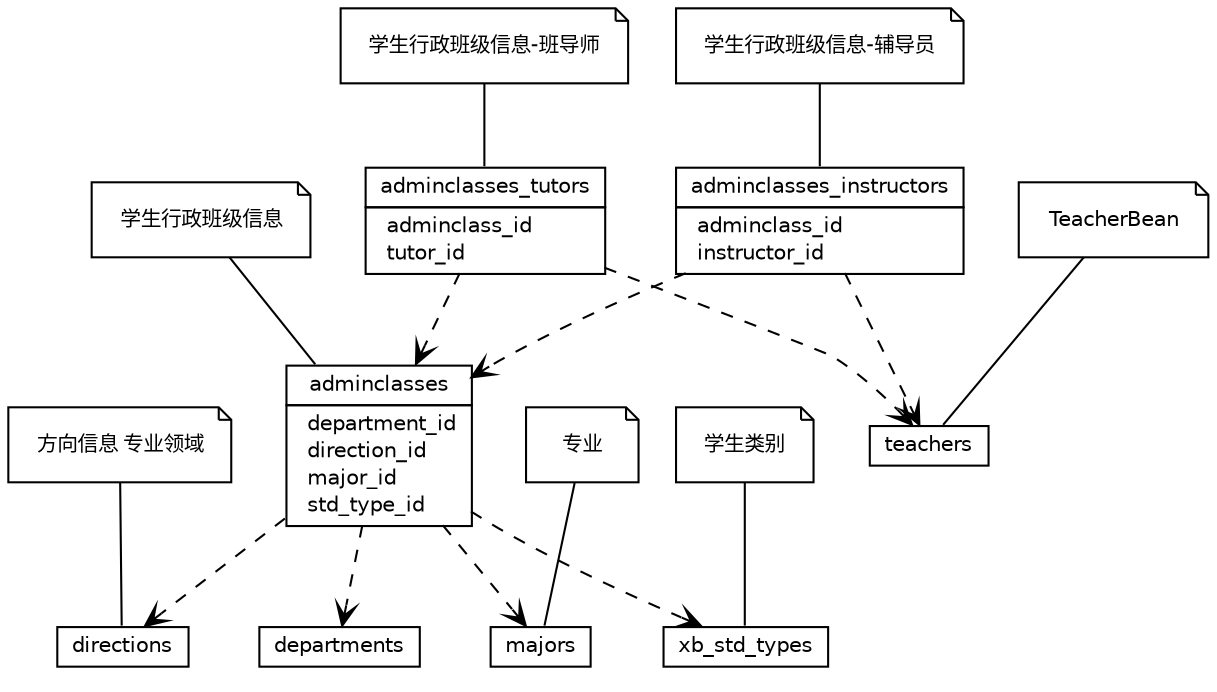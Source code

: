 #!/usr/local/bin/dot
#
# Class diagram 
# Generated by UMLGraph version R5_6-24-gf6e263 (http://www.umlgraph.org/)
#

digraph G {
	edge [fontname="Helvetica",fontsize=10,labelfontname="Helvetica",labelfontsize=10];
	node [fontname="Helvetica",fontsize=10,shape=plaintext];
	nodesep=0.25;
	ranksep=0.5;
	// adminclasses_tutors
	c1 [label=<<table title="adminclasses_tutors" border="0" cellborder="1" cellspacing="0" cellpadding="2" port="p">
		<tr><td><table border="0" cellspacing="0" cellpadding="1">
<tr><td align="center" balign="center"> adminclasses_tutors </td></tr>
		</table></td></tr>
		<tr><td><table border="0" cellspacing="0" cellpadding="1">
<tr><td align="left" balign="left">  adminclass_id </td></tr>
<tr><td align="left" balign="left">  tutor_id </td></tr>
		</table></td></tr>
		</table>>, URL="null", fontname="Helvetica", fontcolor="black", fontsize=10.0];
	// Note annotation
	n0cc1 [label=<<table title="adminclasses_tutors" border="0" cellborder="0" cellspacing="0" cellpadding="2" port="p">
		<tr><td><table border="0" cellspacing="0" cellpadding="1">
<tr><td align="left" balign="left"> 学生行政班级信息-班导师 </td></tr>
		</table></td></tr>
		</table>>, fontname="Helvetica", fontcolor="black", fontsize=10.0, shape=note];
	n0cc1 -> c1:p[arrowhead=none];
	// adminclasses_instructors
	c2 [label=<<table title="adminclasses_instructors" border="0" cellborder="1" cellspacing="0" cellpadding="2" port="p">
		<tr><td><table border="0" cellspacing="0" cellpadding="1">
<tr><td align="center" balign="center"> adminclasses_instructors </td></tr>
		</table></td></tr>
		<tr><td><table border="0" cellspacing="0" cellpadding="1">
<tr><td align="left" balign="left">  adminclass_id </td></tr>
<tr><td align="left" balign="left">  instructor_id </td></tr>
		</table></td></tr>
		</table>>, URL="null", fontname="Helvetica", fontcolor="black", fontsize=10.0];
	// Note annotation
	n0cc2 [label=<<table title="adminclasses_instructors" border="0" cellborder="0" cellspacing="0" cellpadding="2" port="p">
		<tr><td><table border="0" cellspacing="0" cellpadding="1">
<tr><td align="left" balign="left"> 学生行政班级信息-辅导员 </td></tr>
		</table></td></tr>
		</table>>, fontname="Helvetica", fontcolor="black", fontsize=10.0, shape=note];
	n0cc2 -> c2:p[arrowhead=none];
	// adminclasses
	c3 [label=<<table title="adminclasses" border="0" cellborder="1" cellspacing="0" cellpadding="2" port="p">
		<tr><td><table border="0" cellspacing="0" cellpadding="1">
<tr><td align="center" balign="center"> adminclasses </td></tr>
		</table></td></tr>
		<tr><td><table border="0" cellspacing="0" cellpadding="1">
<tr><td align="left" balign="left">  department_id </td></tr>
<tr><td align="left" balign="left">  direction_id </td></tr>
<tr><td align="left" balign="left">  major_id </td></tr>
<tr><td align="left" balign="left">  std_type_id </td></tr>
		</table></td></tr>
		</table>>, URL="null", fontname="Helvetica", fontcolor="black", fontsize=10.0];
	// Note annotation
	n0cc3 [label=<<table title="adminclasses" border="0" cellborder="0" cellspacing="0" cellpadding="2" port="p">
		<tr><td><table border="0" cellspacing="0" cellpadding="1">
<tr><td align="left" balign="left"> 学生行政班级信息 </td></tr>
		</table></td></tr>
		</table>>, fontname="Helvetica", fontcolor="black", fontsize=10.0, shape=note];
	n0cc3 -> c3:p[arrowhead=none];
	// teachers
	c4 [label=<<table title="teachers" border="0" cellborder="1" cellspacing="0" cellpadding="2" port="p">
		<tr><td><table border="0" cellspacing="0" cellpadding="1">
<tr><td align="center" balign="center"> teachers </td></tr>
		</table></td></tr>
		</table>>, URL="null", fontname="Helvetica", fontcolor="black", fontsize=10.0];
	// Note annotation
	n0cc4 [label=<<table title="teachers" border="0" cellborder="0" cellspacing="0" cellpadding="2" port="p">
		<tr><td><table border="0" cellspacing="0" cellpadding="1">
<tr><td align="left" balign="left"> TeacherBean </td></tr>
		</table></td></tr>
		</table>>, fontname="Helvetica", fontcolor="black", fontsize=10.0, shape=note];
	n0cc4 -> c4:p[arrowhead=none];
	// departments
	c5 [label=<<table title="departments" border="0" cellborder="1" cellspacing="0" cellpadding="2" port="p">
		<tr><td><table border="0" cellspacing="0" cellpadding="1">
<tr><td align="center" balign="center"> departments </td></tr>
		</table></td></tr>
		</table>>, URL="null", fontname="Helvetica", fontcolor="black", fontsize=10.0];
	// directions
	c6 [label=<<table title="directions" border="0" cellborder="1" cellspacing="0" cellpadding="2" port="p">
		<tr><td><table border="0" cellspacing="0" cellpadding="1">
<tr><td align="center" balign="center"> directions </td></tr>
		</table></td></tr>
		</table>>, URL="null", fontname="Helvetica", fontcolor="black", fontsize=10.0];
	// Note annotation
	n0cc6 [label=<<table title="directions" border="0" cellborder="0" cellspacing="0" cellpadding="2" port="p">
		<tr><td><table border="0" cellspacing="0" cellpadding="1">
<tr><td align="left" balign="left"> 方向信息 专业领域 </td></tr>
		</table></td></tr>
		</table>>, fontname="Helvetica", fontcolor="black", fontsize=10.0, shape=note];
	n0cc6 -> c6:p[arrowhead=none];
	// majors
	c7 [label=<<table title="majors" border="0" cellborder="1" cellspacing="0" cellpadding="2" port="p">
		<tr><td><table border="0" cellspacing="0" cellpadding="1">
<tr><td align="center" balign="center"> majors </td></tr>
		</table></td></tr>
		</table>>, URL="null", fontname="Helvetica", fontcolor="black", fontsize=10.0];
	// Note annotation
	n0cc7 [label=<<table title="majors" border="0" cellborder="0" cellspacing="0" cellpadding="2" port="p">
		<tr><td><table border="0" cellspacing="0" cellpadding="1">
<tr><td align="left" balign="left"> 专业 </td></tr>
		</table></td></tr>
		</table>>, fontname="Helvetica", fontcolor="black", fontsize=10.0, shape=note];
	n0cc7 -> c7:p[arrowhead=none];
	// xb_std_types
	c8 [label=<<table title="xb_std_types" border="0" cellborder="1" cellspacing="0" cellpadding="2" port="p">
		<tr><td><table border="0" cellspacing="0" cellpadding="1">
<tr><td align="center" balign="center"> xb_std_types </td></tr>
		</table></td></tr>
		</table>>, URL="null", fontname="Helvetica", fontcolor="black", fontsize=10.0];
	// Note annotation
	n0cc8 [label=<<table title="xb_std_types" border="0" cellborder="0" cellspacing="0" cellpadding="2" port="p">
		<tr><td><table border="0" cellspacing="0" cellpadding="1">
<tr><td align="left" balign="left"> 学生类别 </td></tr>
		</table></td></tr>
		</table>>, fontname="Helvetica", fontcolor="black", fontsize=10.0, shape=note];
	n0cc8 -> c8:p[arrowhead=none];
	// adminclasses_tutors DEPEND adminclasses
	c1:p -> c3:p [taillabel="", label="", headlabel="", fontname="Helvetica", fontcolor="black", fontsize=10.0, color="black", arrowhead=open, style=dashed];
	// adminclasses_tutors DEPEND teachers
	c1:p -> c4:p [taillabel="", label="", headlabel="", fontname="Helvetica", fontcolor="black", fontsize=10.0, color="black", arrowhead=open, style=dashed];
	// adminclasses_instructors DEPEND adminclasses
	c2:p -> c3:p [taillabel="", label="", headlabel="", fontname="Helvetica", fontcolor="black", fontsize=10.0, color="black", arrowhead=open, style=dashed];
	// adminclasses_instructors DEPEND teachers
	c2:p -> c4:p [taillabel="", label="", headlabel="", fontname="Helvetica", fontcolor="black", fontsize=10.0, color="black", arrowhead=open, style=dashed];
	// adminclasses DEPEND departments
	c3:p -> c5:p [taillabel="", label="", headlabel="", fontname="Helvetica", fontcolor="black", fontsize=10.0, color="black", arrowhead=open, style=dashed];
	// adminclasses DEPEND directions
	c3:p -> c6:p [taillabel="", label="", headlabel="", fontname="Helvetica", fontcolor="black", fontsize=10.0, color="black", arrowhead=open, style=dashed];
	// adminclasses DEPEND majors
	c3:p -> c7:p [taillabel="", label="", headlabel="", fontname="Helvetica", fontcolor="black", fontsize=10.0, color="black", arrowhead=open, style=dashed];
	// adminclasses DEPEND xb_std_types
	c3:p -> c8:p [taillabel="", label="", headlabel="", fontname="Helvetica", fontcolor="black", fontsize=10.0, color="black", arrowhead=open, style=dashed];
}

